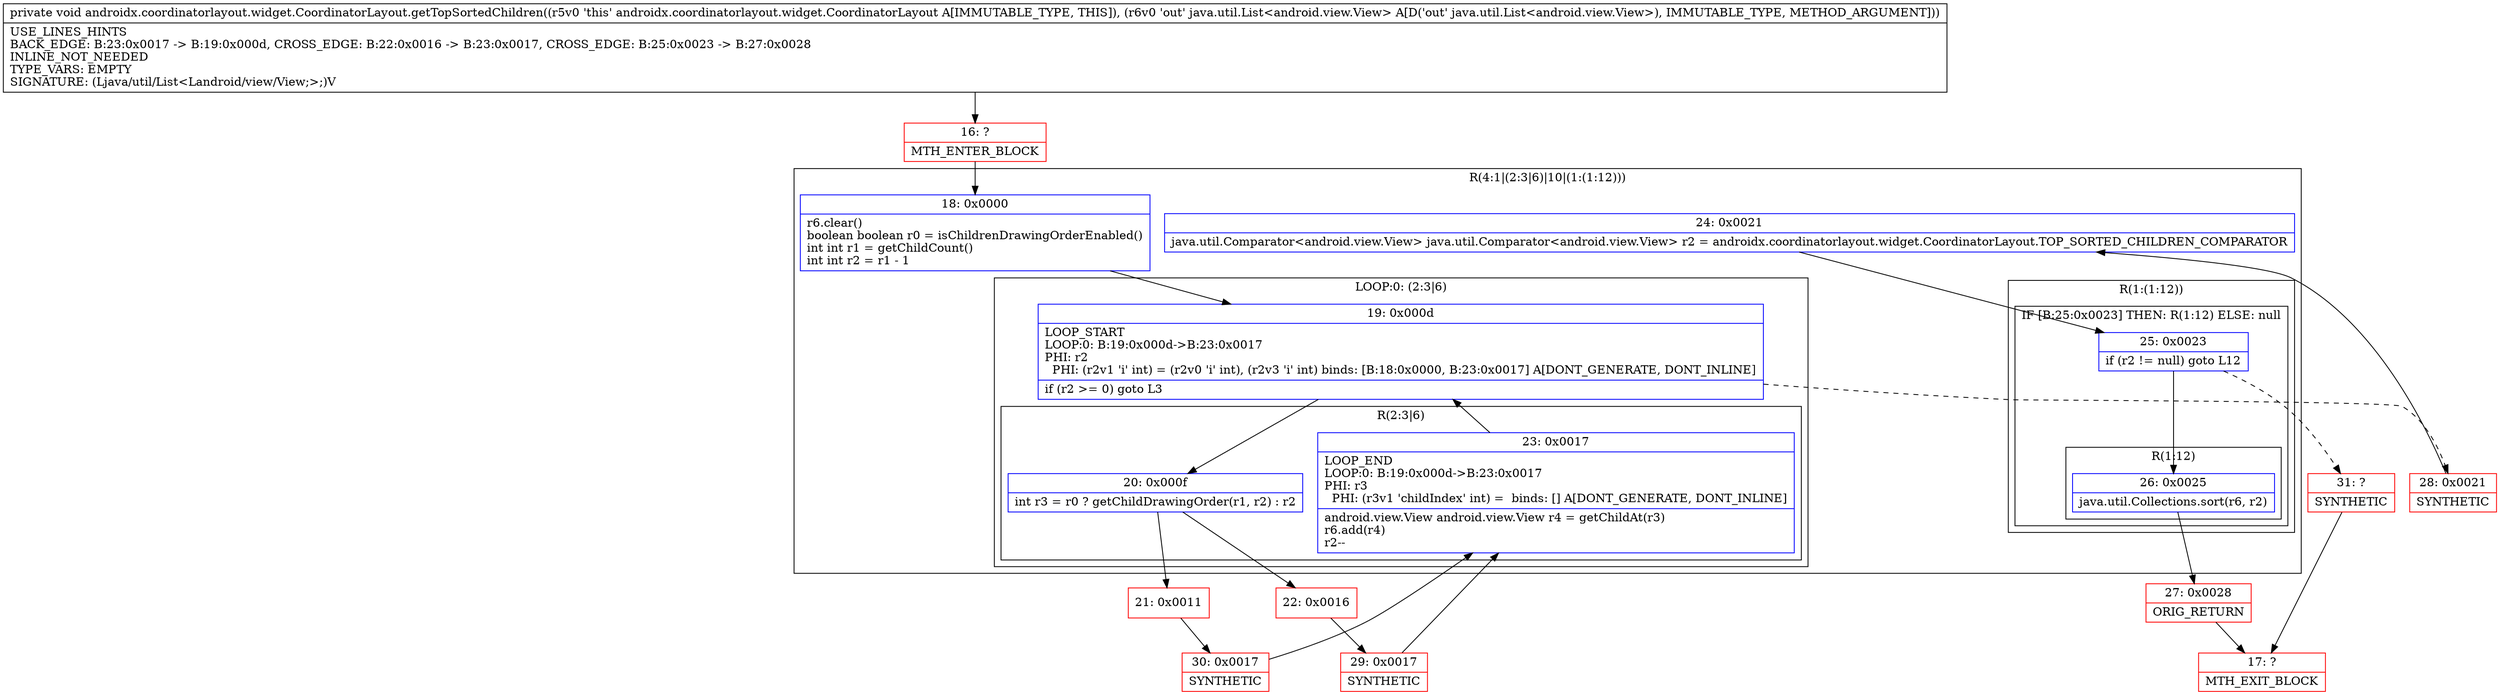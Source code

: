 digraph "CFG forandroidx.coordinatorlayout.widget.CoordinatorLayout.getTopSortedChildren(Ljava\/util\/List;)V" {
subgraph cluster_Region_1063905969 {
label = "R(4:1|(2:3|6)|10|(1:(1:12)))";
node [shape=record,color=blue];
Node_18 [shape=record,label="{18\:\ 0x0000|r6.clear()\lboolean boolean r0 = isChildrenDrawingOrderEnabled()\lint int r1 = getChildCount()\lint int r2 = r1 \- 1\l}"];
subgraph cluster_LoopRegion_1301333449 {
label = "LOOP:0: (2:3|6)";
node [shape=record,color=blue];
Node_19 [shape=record,label="{19\:\ 0x000d|LOOP_START\lLOOP:0: B:19:0x000d\-\>B:23:0x0017\lPHI: r2 \l  PHI: (r2v1 'i' int) = (r2v0 'i' int), (r2v3 'i' int) binds: [B:18:0x0000, B:23:0x0017] A[DONT_GENERATE, DONT_INLINE]\l|if (r2 \>= 0) goto L3\l}"];
subgraph cluster_Region_168309750 {
label = "R(2:3|6)";
node [shape=record,color=blue];
Node_20 [shape=record,label="{20\:\ 0x000f|int r3 = r0 ? getChildDrawingOrder(r1, r2) : r2\l}"];
Node_23 [shape=record,label="{23\:\ 0x0017|LOOP_END\lLOOP:0: B:19:0x000d\-\>B:23:0x0017\lPHI: r3 \l  PHI: (r3v1 'childIndex' int) =  binds: [] A[DONT_GENERATE, DONT_INLINE]\l|android.view.View android.view.View r4 = getChildAt(r3)\lr6.add(r4)\lr2\-\-\l}"];
}
}
Node_24 [shape=record,label="{24\:\ 0x0021|java.util.Comparator\<android.view.View\> java.util.Comparator\<android.view.View\> r2 = androidx.coordinatorlayout.widget.CoordinatorLayout.TOP_SORTED_CHILDREN_COMPARATOR\l}"];
subgraph cluster_Region_314563589 {
label = "R(1:(1:12))";
node [shape=record,color=blue];
subgraph cluster_IfRegion_1332545275 {
label = "IF [B:25:0x0023] THEN: R(1:12) ELSE: null";
node [shape=record,color=blue];
Node_25 [shape=record,label="{25\:\ 0x0023|if (r2 != null) goto L12\l}"];
subgraph cluster_Region_1067532741 {
label = "R(1:12)";
node [shape=record,color=blue];
Node_26 [shape=record,label="{26\:\ 0x0025|java.util.Collections.sort(r6, r2)\l}"];
}
}
}
}
Node_16 [shape=record,color=red,label="{16\:\ ?|MTH_ENTER_BLOCK\l}"];
Node_21 [shape=record,color=red,label="{21\:\ 0x0011}"];
Node_30 [shape=record,color=red,label="{30\:\ 0x0017|SYNTHETIC\l}"];
Node_22 [shape=record,color=red,label="{22\:\ 0x0016}"];
Node_29 [shape=record,color=red,label="{29\:\ 0x0017|SYNTHETIC\l}"];
Node_28 [shape=record,color=red,label="{28\:\ 0x0021|SYNTHETIC\l}"];
Node_27 [shape=record,color=red,label="{27\:\ 0x0028|ORIG_RETURN\l}"];
Node_17 [shape=record,color=red,label="{17\:\ ?|MTH_EXIT_BLOCK\l}"];
Node_31 [shape=record,color=red,label="{31\:\ ?|SYNTHETIC\l}"];
MethodNode[shape=record,label="{private void androidx.coordinatorlayout.widget.CoordinatorLayout.getTopSortedChildren((r5v0 'this' androidx.coordinatorlayout.widget.CoordinatorLayout A[IMMUTABLE_TYPE, THIS]), (r6v0 'out' java.util.List\<android.view.View\> A[D('out' java.util.List\<android.view.View\>), IMMUTABLE_TYPE, METHOD_ARGUMENT]))  | USE_LINES_HINTS\lBACK_EDGE: B:23:0x0017 \-\> B:19:0x000d, CROSS_EDGE: B:22:0x0016 \-\> B:23:0x0017, CROSS_EDGE: B:25:0x0023 \-\> B:27:0x0028\lINLINE_NOT_NEEDED\lTYPE_VARS: EMPTY\lSIGNATURE: (Ljava\/util\/List\<Landroid\/view\/View;\>;)V\l}"];
MethodNode -> Node_16;Node_18 -> Node_19;
Node_19 -> Node_20;
Node_19 -> Node_28[style=dashed];
Node_20 -> Node_21;
Node_20 -> Node_22;
Node_23 -> Node_19;
Node_24 -> Node_25;
Node_25 -> Node_26;
Node_25 -> Node_31[style=dashed];
Node_26 -> Node_27;
Node_16 -> Node_18;
Node_21 -> Node_30;
Node_30 -> Node_23;
Node_22 -> Node_29;
Node_29 -> Node_23;
Node_28 -> Node_24;
Node_27 -> Node_17;
Node_31 -> Node_17;
}

